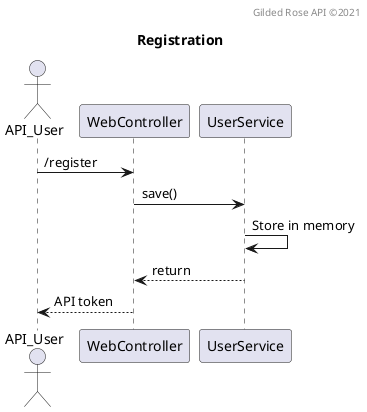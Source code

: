 @startuml
title Registration
header Gilded Rose API ©2021

actor API_User

API_User -> WebController : /register
WebController -> UserService : save()
' The following self-reference seems to defy web browser caching?!
UserService -> UserService: Store in memory
WebController <-- UserService : return
API_User <-- WebController : API token
@enduml
